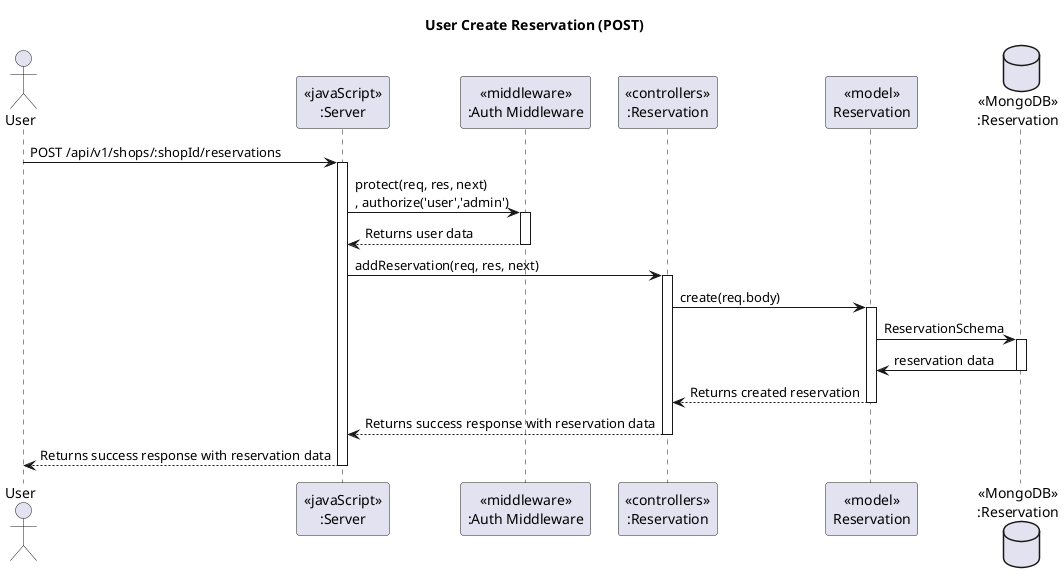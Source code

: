 @startuml User Create Reservation Sequence Diagram
title User Create Reservation (POST)
actor User
participant "<<javaScript>>\n:Server" as Server
participant "<<middleware>>\n:Auth Middleware" as Auth
participant "<<controllers>>\n:Reservation" as Controller
participant "<<model>>\nReservation" as Model
database "<<MongoDB>>\n:Reservation" as Database

User -> Server: POST /api/v1/shops/:shopId/reservations
activate Server

Server -> Auth: protect(req, res, next)\n, authorize('user','admin')
activate Auth

Auth --> Server: Returns user data
deactivate Auth

Server -> Controller: addReservation(req, res, next)
activate Controller

Controller -> Model: create(req.body)
activate Model

Model -> Database ++: ReservationSchema
Database -> Model --: reservation data

Model --> Controller: Returns created reservation
deactivate Model

Controller --> Server: Returns success response with reservation data
deactivate Controller

Server --> User: Returns success response with reservation data
deactivate Server
@enduml